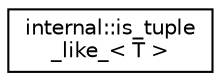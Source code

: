 digraph "Graphical Class Hierarchy"
{
  edge [fontname="Helvetica",fontsize="10",labelfontname="Helvetica",labelfontsize="10"];
  node [fontname="Helvetica",fontsize="10",shape=record];
  rankdir="LR";
  Node1 [label="internal::is_tuple\l_like_\< T \>",height=0.2,width=0.4,color="black", fillcolor="white", style="filled",URL="$classinternal_1_1is__tuple__like__.html",tooltip="tuple_size and tuple_element check. "];
}
